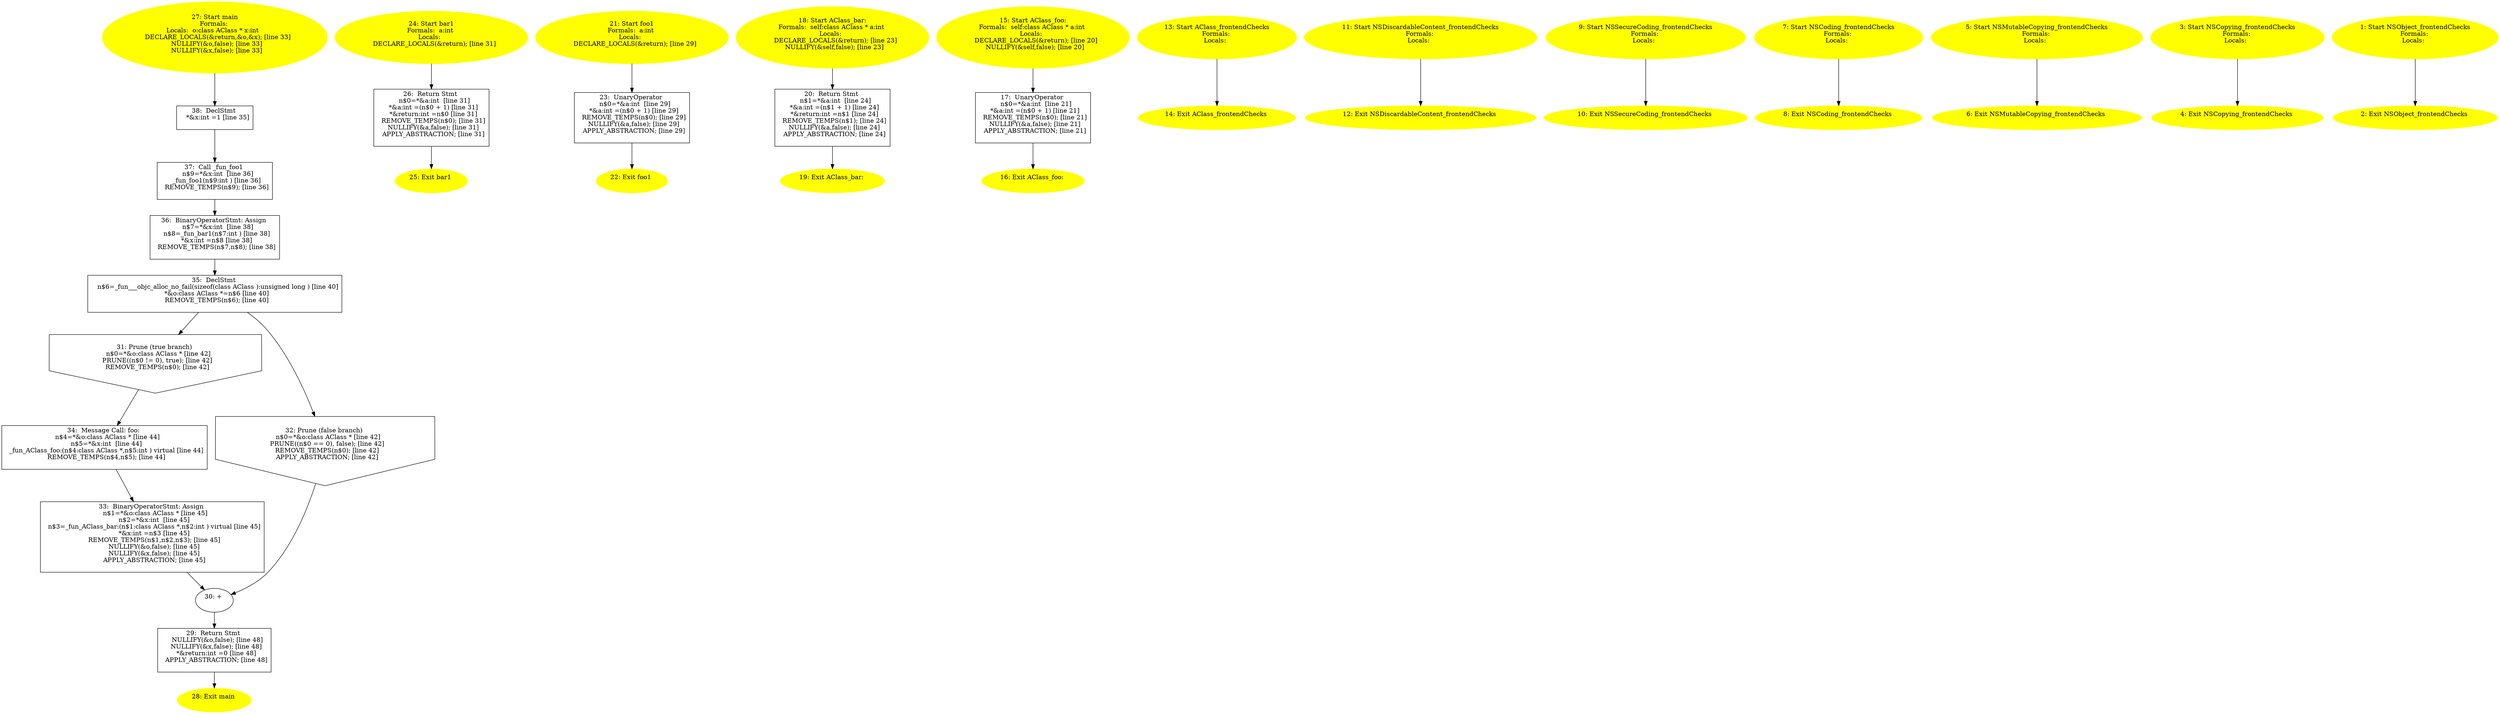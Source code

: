 digraph iCFG {
38 [label="38:  DeclStmt \n   *&x:int =1 [line 35]\n " shape="box"]
	

	 38 -> 37 ;
37 [label="37:  Call _fun_foo1 \n   n$9=*&x:int  [line 36]\n  _fun_foo1(n$9:int ) [line 36]\n  REMOVE_TEMPS(n$9); [line 36]\n " shape="box"]
	

	 37 -> 36 ;
36 [label="36:  BinaryOperatorStmt: Assign \n   n$7=*&x:int  [line 38]\n  n$8=_fun_bar1(n$7:int ) [line 38]\n  *&x:int =n$8 [line 38]\n  REMOVE_TEMPS(n$7,n$8); [line 38]\n " shape="box"]
	

	 36 -> 35 ;
35 [label="35:  DeclStmt \n   n$6=_fun___objc_alloc_no_fail(sizeof(class AClass ):unsigned long ) [line 40]\n  *&o:class AClass *=n$6 [line 40]\n  REMOVE_TEMPS(n$6); [line 40]\n " shape="box"]
	

	 35 -> 31 ;
	 35 -> 32 ;
34 [label="34:  Message Call: foo: \n   n$4=*&o:class AClass * [line 44]\n  n$5=*&x:int  [line 44]\n  _fun_AClass_foo:(n$4:class AClass *,n$5:int ) virtual [line 44]\n  REMOVE_TEMPS(n$4,n$5); [line 44]\n " shape="box"]
	

	 34 -> 33 ;
33 [label="33:  BinaryOperatorStmt: Assign \n   n$1=*&o:class AClass * [line 45]\n  n$2=*&x:int  [line 45]\n  n$3=_fun_AClass_bar:(n$1:class AClass *,n$2:int ) virtual [line 45]\n  *&x:int =n$3 [line 45]\n  REMOVE_TEMPS(n$1,n$2,n$3); [line 45]\n  NULLIFY(&o,false); [line 45]\n  NULLIFY(&x,false); [line 45]\n  APPLY_ABSTRACTION; [line 45]\n " shape="box"]
	

	 33 -> 30 ;
32 [label="32: Prune (false branch) \n   n$0=*&o:class AClass * [line 42]\n  PRUNE((n$0 == 0), false); [line 42]\n  REMOVE_TEMPS(n$0); [line 42]\n  APPLY_ABSTRACTION; [line 42]\n " shape="invhouse"]
	

	 32 -> 30 ;
31 [label="31: Prune (true branch) \n   n$0=*&o:class AClass * [line 42]\n  PRUNE((n$0 != 0), true); [line 42]\n  REMOVE_TEMPS(n$0); [line 42]\n " shape="invhouse"]
	

	 31 -> 34 ;
30 [label="30: + \n  " ]
	

	 30 -> 29 ;
29 [label="29:  Return Stmt \n   NULLIFY(&o,false); [line 48]\n  NULLIFY(&x,false); [line 48]\n  *&return:int =0 [line 48]\n  APPLY_ABSTRACTION; [line 48]\n " shape="box"]
	

	 29 -> 28 ;
28 [label="28: Exit main \n  " color=yellow style=filled]
	

27 [label="27: Start main\nFormals: \nLocals:  o:class AClass * x:int  \n   DECLARE_LOCALS(&return,&o,&x); [line 33]\n  NULLIFY(&o,false); [line 33]\n  NULLIFY(&x,false); [line 33]\n " color=yellow style=filled]
	

	 27 -> 38 ;
26 [label="26:  Return Stmt \n   n$0=*&a:int  [line 31]\n  *&a:int =(n$0 + 1) [line 31]\n  *&return:int =n$0 [line 31]\n  REMOVE_TEMPS(n$0); [line 31]\n  NULLIFY(&a,false); [line 31]\n  APPLY_ABSTRACTION; [line 31]\n " shape="box"]
	

	 26 -> 25 ;
25 [label="25: Exit bar1 \n  " color=yellow style=filled]
	

24 [label="24: Start bar1\nFormals:  a:int \nLocals:  \n   DECLARE_LOCALS(&return); [line 31]\n " color=yellow style=filled]
	

	 24 -> 26 ;
23 [label="23:  UnaryOperator \n   n$0=*&a:int  [line 29]\n  *&a:int =(n$0 + 1) [line 29]\n  REMOVE_TEMPS(n$0); [line 29]\n  NULLIFY(&a,false); [line 29]\n  APPLY_ABSTRACTION; [line 29]\n " shape="box"]
	

	 23 -> 22 ;
22 [label="22: Exit foo1 \n  " color=yellow style=filled]
	

21 [label="21: Start foo1\nFormals:  a:int \nLocals:  \n   DECLARE_LOCALS(&return); [line 29]\n " color=yellow style=filled]
	

	 21 -> 23 ;
20 [label="20:  Return Stmt \n   n$1=*&a:int  [line 24]\n  *&a:int =(n$1 + 1) [line 24]\n  *&return:int =n$1 [line 24]\n  REMOVE_TEMPS(n$1); [line 24]\n  NULLIFY(&a,false); [line 24]\n  APPLY_ABSTRACTION; [line 24]\n " shape="box"]
	

	 20 -> 19 ;
19 [label="19: Exit AClass_bar: \n  " color=yellow style=filled]
	

18 [label="18: Start AClass_bar:\nFormals:  self:class AClass * a:int \nLocals:  \n   DECLARE_LOCALS(&return); [line 23]\n  NULLIFY(&self,false); [line 23]\n " color=yellow style=filled]
	

	 18 -> 20 ;
17 [label="17:  UnaryOperator \n   n$0=*&a:int  [line 21]\n  *&a:int =(n$0 + 1) [line 21]\n  REMOVE_TEMPS(n$0); [line 21]\n  NULLIFY(&a,false); [line 21]\n  APPLY_ABSTRACTION; [line 21]\n " shape="box"]
	

	 17 -> 16 ;
16 [label="16: Exit AClass_foo: \n  " color=yellow style=filled]
	

15 [label="15: Start AClass_foo:\nFormals:  self:class AClass * a:int \nLocals:  \n   DECLARE_LOCALS(&return); [line 20]\n  NULLIFY(&self,false); [line 20]\n " color=yellow style=filled]
	

	 15 -> 17 ;
14 [label="14: Exit AClass_frontendChecks \n  " color=yellow style=filled]
	

13 [label="13: Start AClass_frontendChecks\nFormals: \nLocals:  \n  " color=yellow style=filled]
	

	 13 -> 14 ;
12 [label="12: Exit NSDiscardableContent_frontendChecks \n  " color=yellow style=filled]
	

11 [label="11: Start NSDiscardableContent_frontendChecks\nFormals: \nLocals:  \n  " color=yellow style=filled]
	

	 11 -> 12 ;
10 [label="10: Exit NSSecureCoding_frontendChecks \n  " color=yellow style=filled]
	

9 [label="9: Start NSSecureCoding_frontendChecks\nFormals: \nLocals:  \n  " color=yellow style=filled]
	

	 9 -> 10 ;
8 [label="8: Exit NSCoding_frontendChecks \n  " color=yellow style=filled]
	

7 [label="7: Start NSCoding_frontendChecks\nFormals: \nLocals:  \n  " color=yellow style=filled]
	

	 7 -> 8 ;
6 [label="6: Exit NSMutableCopying_frontendChecks \n  " color=yellow style=filled]
	

5 [label="5: Start NSMutableCopying_frontendChecks\nFormals: \nLocals:  \n  " color=yellow style=filled]
	

	 5 -> 6 ;
4 [label="4: Exit NSCopying_frontendChecks \n  " color=yellow style=filled]
	

3 [label="3: Start NSCopying_frontendChecks\nFormals: \nLocals:  \n  " color=yellow style=filled]
	

	 3 -> 4 ;
2 [label="2: Exit NSObject_frontendChecks \n  " color=yellow style=filled]
	

1 [label="1: Start NSObject_frontendChecks\nFormals: \nLocals:  \n  " color=yellow style=filled]
	

	 1 -> 2 ;
}
